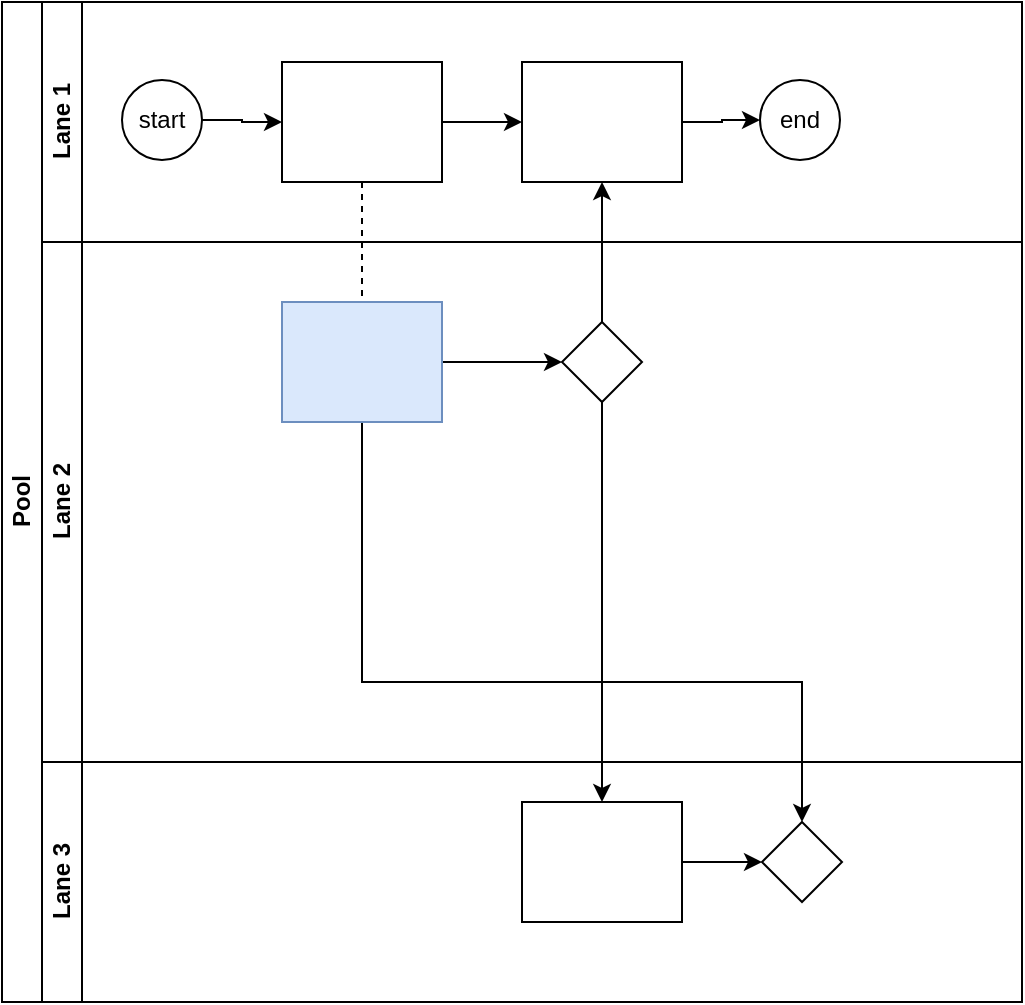 <mxfile version="14.9.9" type="github">
  <diagram id="A8xOy3aQSjEXoxTfMnL5" name="Page-1">
    <mxGraphModel dx="1422" dy="762" grid="1" gridSize="10" guides="1" tooltips="1" connect="1" arrows="1" fold="1" page="1" pageScale="1" pageWidth="827" pageHeight="1169" math="0" shadow="0">
      <root>
        <mxCell id="0" />
        <mxCell id="1" parent="0" />
        <mxCell id="MogVMfFzb4t6q5MBauw1-1" value="Pool" style="swimlane;html=1;childLayout=stackLayout;resizeParent=1;resizeParentMax=0;horizontal=0;startSize=20;horizontalStack=0;rotation=0;" vertex="1" parent="1">
          <mxGeometry x="140" y="90" width="510" height="500" as="geometry" />
        </mxCell>
        <mxCell id="MogVMfFzb4t6q5MBauw1-2" value="" style="edgeStyle=orthogonalEdgeStyle;rounded=0;orthogonalLoop=1;jettySize=auto;html=1;dashed=1;endArrow=none;endFill=0;" edge="1" parent="MogVMfFzb4t6q5MBauw1-1" source="MogVMfFzb4t6q5MBauw1-10" target="MogVMfFzb4t6q5MBauw1-16">
          <mxGeometry relative="1" as="geometry" />
        </mxCell>
        <mxCell id="MogVMfFzb4t6q5MBauw1-3" style="edgeStyle=orthogonalEdgeStyle;rounded=0;orthogonalLoop=1;jettySize=auto;html=1;endArrow=classic;endFill=1;" edge="1" parent="MogVMfFzb4t6q5MBauw1-1" source="MogVMfFzb4t6q5MBauw1-17" target="MogVMfFzb4t6q5MBauw1-12">
          <mxGeometry relative="1" as="geometry" />
        </mxCell>
        <mxCell id="MogVMfFzb4t6q5MBauw1-4" style="edgeStyle=orthogonalEdgeStyle;rounded=0;orthogonalLoop=1;jettySize=auto;html=1;endArrow=classic;endFill=1;" edge="1" parent="MogVMfFzb4t6q5MBauw1-1" source="MogVMfFzb4t6q5MBauw1-17" target="MogVMfFzb4t6q5MBauw1-20">
          <mxGeometry relative="1" as="geometry" />
        </mxCell>
        <mxCell id="MogVMfFzb4t6q5MBauw1-5" style="edgeStyle=orthogonalEdgeStyle;rounded=0;orthogonalLoop=1;jettySize=auto;html=1;endArrow=classic;endFill=1;" edge="1" parent="MogVMfFzb4t6q5MBauw1-1" source="MogVMfFzb4t6q5MBauw1-16" target="MogVMfFzb4t6q5MBauw1-21">
          <mxGeometry relative="1" as="geometry">
            <Array as="points">
              <mxPoint x="180" y="340" />
              <mxPoint x="400" y="340" />
            </Array>
          </mxGeometry>
        </mxCell>
        <mxCell id="MogVMfFzb4t6q5MBauw1-6" value="Lane 1" style="swimlane;html=1;startSize=20;horizontal=0;rotation=0;" vertex="1" parent="MogVMfFzb4t6q5MBauw1-1">
          <mxGeometry x="20" width="490" height="120" as="geometry">
            <mxRectangle x="20" width="430" height="20" as="alternateBounds" />
          </mxGeometry>
        </mxCell>
        <mxCell id="MogVMfFzb4t6q5MBauw1-7" value="" style="edgeStyle=orthogonalEdgeStyle;rounded=0;orthogonalLoop=1;jettySize=auto;html=1;" edge="1" parent="MogVMfFzb4t6q5MBauw1-6" source="MogVMfFzb4t6q5MBauw1-8" target="MogVMfFzb4t6q5MBauw1-10">
          <mxGeometry relative="1" as="geometry" />
        </mxCell>
        <mxCell id="MogVMfFzb4t6q5MBauw1-8" value="start" style="ellipse;whiteSpace=wrap;html=1;rotation=0;" vertex="1" parent="MogVMfFzb4t6q5MBauw1-6">
          <mxGeometry x="40" y="39" width="40" height="40" as="geometry" />
        </mxCell>
        <mxCell id="MogVMfFzb4t6q5MBauw1-9" value="" style="edgeStyle=orthogonalEdgeStyle;rounded=0;orthogonalLoop=1;jettySize=auto;html=1;" edge="1" parent="MogVMfFzb4t6q5MBauw1-6" source="MogVMfFzb4t6q5MBauw1-10" target="MogVMfFzb4t6q5MBauw1-12">
          <mxGeometry relative="1" as="geometry" />
        </mxCell>
        <mxCell id="MogVMfFzb4t6q5MBauw1-10" value="" style="rounded=0;whiteSpace=wrap;html=1;fontFamily=Helvetica;fontSize=12;fontColor=#000000;align=center;rotation=0;" vertex="1" parent="MogVMfFzb4t6q5MBauw1-6">
          <mxGeometry x="120" y="30" width="80" height="60" as="geometry" />
        </mxCell>
        <mxCell id="MogVMfFzb4t6q5MBauw1-11" value="" style="edgeStyle=orthogonalEdgeStyle;rounded=0;orthogonalLoop=1;jettySize=auto;html=1;endArrow=classic;endFill=1;" edge="1" parent="MogVMfFzb4t6q5MBauw1-6" source="MogVMfFzb4t6q5MBauw1-12" target="MogVMfFzb4t6q5MBauw1-13">
          <mxGeometry relative="1" as="geometry" />
        </mxCell>
        <mxCell id="MogVMfFzb4t6q5MBauw1-12" value="" style="rounded=0;whiteSpace=wrap;html=1;fontFamily=Helvetica;fontSize=12;fontColor=#000000;align=center;rotation=0;" vertex="1" parent="MogVMfFzb4t6q5MBauw1-6">
          <mxGeometry x="240" y="30" width="80" height="60" as="geometry" />
        </mxCell>
        <mxCell id="MogVMfFzb4t6q5MBauw1-13" value="end" style="ellipse;whiteSpace=wrap;html=1;rotation=0;" vertex="1" parent="MogVMfFzb4t6q5MBauw1-6">
          <mxGeometry x="359" y="39" width="40" height="40" as="geometry" />
        </mxCell>
        <mxCell id="MogVMfFzb4t6q5MBauw1-14" value="Lane 2" style="swimlane;html=1;startSize=20;horizontal=0;rotation=0;" vertex="1" parent="MogVMfFzb4t6q5MBauw1-1">
          <mxGeometry x="20" y="120" width="490" height="260" as="geometry" />
        </mxCell>
        <mxCell id="MogVMfFzb4t6q5MBauw1-15" value="" style="edgeStyle=orthogonalEdgeStyle;rounded=0;orthogonalLoop=1;jettySize=auto;html=1;endArrow=classic;endFill=1;" edge="1" parent="MogVMfFzb4t6q5MBauw1-14" source="MogVMfFzb4t6q5MBauw1-16" target="MogVMfFzb4t6q5MBauw1-17">
          <mxGeometry relative="1" as="geometry" />
        </mxCell>
        <mxCell id="MogVMfFzb4t6q5MBauw1-16" value="" style="rounded=0;whiteSpace=wrap;html=1;fontFamily=Helvetica;fontSize=12;align=center;fillColor=#dae8fc;strokeColor=#6c8ebf;rotation=0;" vertex="1" parent="MogVMfFzb4t6q5MBauw1-14">
          <mxGeometry x="120" y="30" width="80" height="60" as="geometry" />
        </mxCell>
        <mxCell id="MogVMfFzb4t6q5MBauw1-17" value="" style="rhombus;whiteSpace=wrap;html=1;fontFamily=Helvetica;fontSize=12;fontColor=#000000;align=center;rotation=0;" vertex="1" parent="MogVMfFzb4t6q5MBauw1-14">
          <mxGeometry x="260" y="40" width="40" height="40" as="geometry" />
        </mxCell>
        <mxCell id="MogVMfFzb4t6q5MBauw1-18" value="Lane 3" style="swimlane;html=1;startSize=20;horizontal=0;rotation=0;" vertex="1" parent="MogVMfFzb4t6q5MBauw1-1">
          <mxGeometry x="20" y="380" width="490" height="120" as="geometry" />
        </mxCell>
        <mxCell id="MogVMfFzb4t6q5MBauw1-19" value="" style="edgeStyle=orthogonalEdgeStyle;rounded=0;orthogonalLoop=1;jettySize=auto;html=1;endArrow=classic;endFill=1;" edge="1" parent="MogVMfFzb4t6q5MBauw1-18" source="MogVMfFzb4t6q5MBauw1-20" target="MogVMfFzb4t6q5MBauw1-21">
          <mxGeometry relative="1" as="geometry" />
        </mxCell>
        <mxCell id="MogVMfFzb4t6q5MBauw1-20" value="" style="rounded=0;whiteSpace=wrap;html=1;fontFamily=Helvetica;fontSize=12;fontColor=#000000;align=center;rotation=0;" vertex="1" parent="MogVMfFzb4t6q5MBauw1-18">
          <mxGeometry x="240" y="20" width="80" height="60" as="geometry" />
        </mxCell>
        <mxCell id="MogVMfFzb4t6q5MBauw1-21" value="" style="rhombus;whiteSpace=wrap;html=1;fontFamily=Helvetica;fontSize=12;fontColor=#000000;align=center;rotation=0;" vertex="1" parent="MogVMfFzb4t6q5MBauw1-18">
          <mxGeometry x="360" y="30" width="40" height="40" as="geometry" />
        </mxCell>
      </root>
    </mxGraphModel>
  </diagram>
</mxfile>

